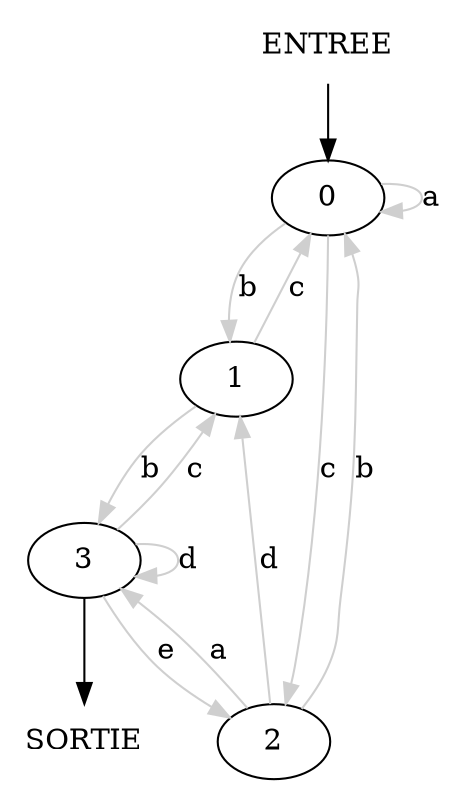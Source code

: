 digraph test_graph{
e[ label="ENTREE" shape=none]
s[ label="SORTIE" shape=none]
0 [label="0"]
1 [label="1"]
2 [label="2"]
3 [label="3"];
e -> 0  ;
0 -> 0 [label="a" color=grey81 ] 
0 -> 1 [label="b" color=grey81 ] 
0 -> 2 [label="c" color=grey81 ] 
1 -> 0 [label="c" color=grey81 ] 
1 -> 3 [label="b" color=grey81 ] 
2 -> 0 [label="b" color=grey81 ] 
2 -> 1 [label="d" color=grey81 ] 
2 -> 3 [label="a" color=grey81 ] 
3 -> s ;
3 -> 1 [label="c" color=grey81 ] 
3 -> 2 [label="e" color=grey81 ] 
3 -> 3 [label="d" color=grey81 ] }